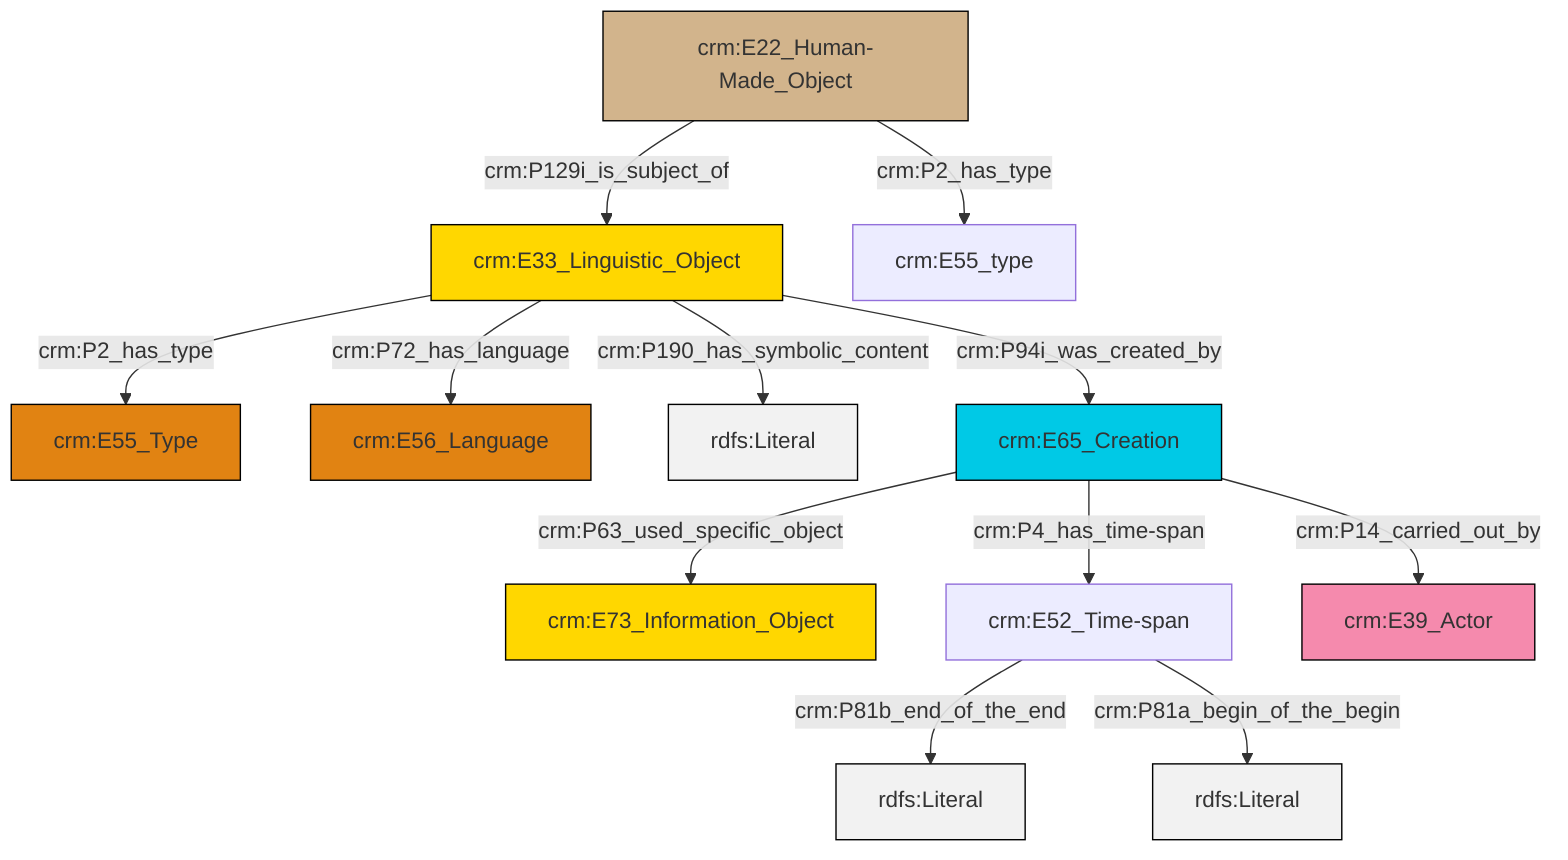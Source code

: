 graph TD
classDef Literal fill:#f2f2f2,stroke:#000000;
classDef CRM_Entity fill:#FFFFFF,stroke:#000000;
classDef Temporal_Entity fill:#00C9E6, stroke:#000000;
classDef Type fill:#E18312, stroke:#000000;
classDef Time-Span fill:#2C9C91, stroke:#000000;
classDef Appellation fill:#FFEB7F, stroke:#000000;
classDef Place fill:#008836, stroke:#000000;
classDef Persistent_Item fill:#B266B2, stroke:#000000;
classDef Conceptual_Object fill:#FFD700, stroke:#000000;
classDef Physical_Thing fill:#D2B48C, stroke:#000000;
classDef Actor fill:#f58aad, stroke:#000000;
classDef PC_Classes fill:#4ce600, stroke:#000000;
classDef Multi fill:#cccccc,stroke:#000000;

4["crm:E52_Time-span"]:::Default -->|crm:P81b_end_of_the_end| 5[rdfs:Literal]:::Literal
2["crm:E33_Linguistic_Object"]:::Conceptual_Object -->|crm:P2_has_type| 8["crm:E55_Type"]:::Type
2["crm:E33_Linguistic_Object"]:::Conceptual_Object -->|crm:P190_has_symbolic_content| 11[rdfs:Literal]:::Literal
2["crm:E33_Linguistic_Object"]:::Conceptual_Object -->|crm:P72_has_language| 9["crm:E56_Language"]:::Type
4["crm:E52_Time-span"]:::Default -->|crm:P81a_begin_of_the_begin| 12[rdfs:Literal]:::Literal
13["crm:E65_Creation"]:::Temporal_Entity -->|crm:P63_used_specific_object| 0["crm:E73_Information_Object"]:::Conceptual_Object
13["crm:E65_Creation"]:::Temporal_Entity -->|crm:P4_has_time-span| 4["crm:E52_Time-span"]:::Default
17["crm:E22_Human-Made_Object"]:::Physical_Thing -->|crm:P129i_is_subject_of| 2["crm:E33_Linguistic_Object"]:::Conceptual_Object
17["crm:E22_Human-Made_Object"]:::Physical_Thing -->|crm:P2_has_type| 15["crm:E55_type"]:::Default
13["crm:E65_Creation"]:::Temporal_Entity -->|crm:P14_carried_out_by| 6["crm:E39_Actor"]:::Actor
2["crm:E33_Linguistic_Object"]:::Conceptual_Object -->|crm:P94i_was_created_by| 13["crm:E65_Creation"]:::Temporal_Entity